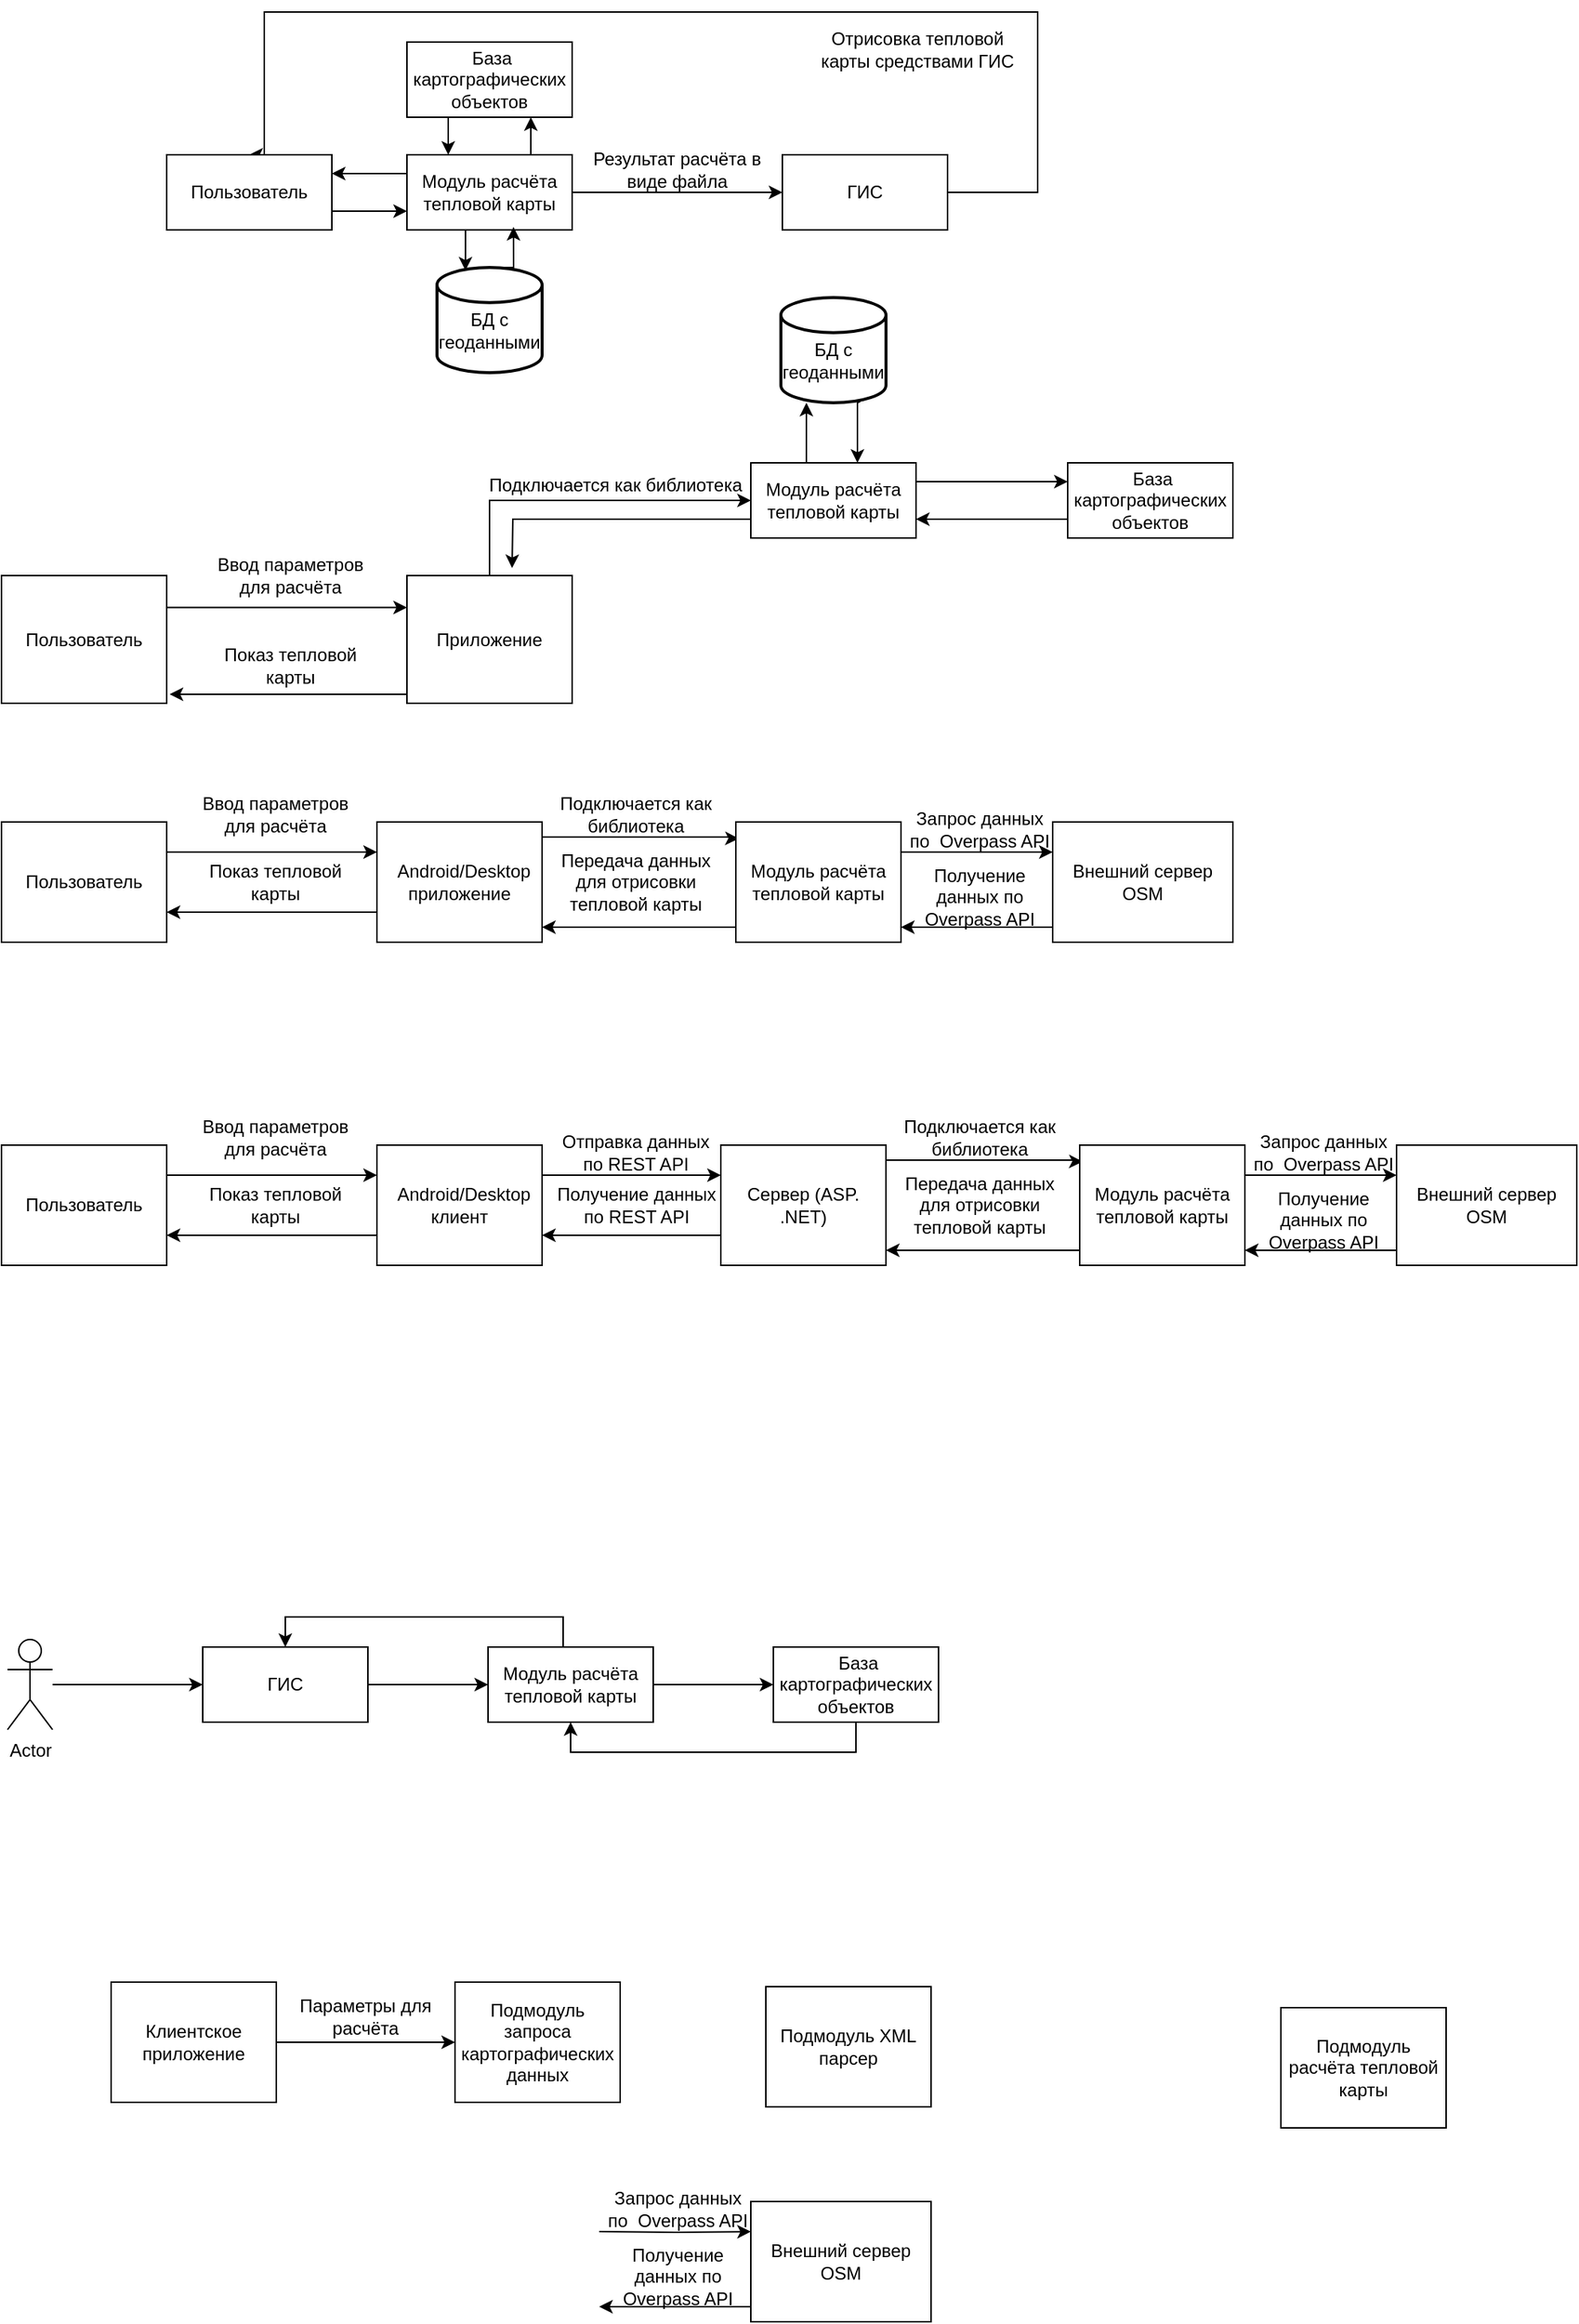 <mxfile version="21.3.7" type="github">
  <diagram name="Страница 1" id="CXx4P1_ULokcToh2MMPy">
    <mxGraphModel dx="1247" dy="692" grid="0" gridSize="10" guides="1" tooltips="1" connect="1" arrows="1" fold="1" page="1" pageScale="1" pageWidth="1654" pageHeight="1169" math="0" shadow="0">
      <root>
        <mxCell id="0" />
        <mxCell id="1" parent="0" />
        <mxCell id="EMoeArkeT9Vb19ML9Za9-1" style="edgeStyle=orthogonalEdgeStyle;rounded=0;orthogonalLoop=1;jettySize=auto;html=1;entryX=0;entryY=0.5;entryDx=0;entryDy=0;" parent="1" source="EMoeArkeT9Vb19ML9Za9-2" target="EMoeArkeT9Vb19ML9Za9-4" edge="1">
          <mxGeometry relative="1" as="geometry" />
        </mxCell>
        <mxCell id="EMoeArkeT9Vb19ML9Za9-2" value="Actor" style="shape=umlActor;verticalLabelPosition=bottom;verticalAlign=top;html=1;" parent="1" vertex="1">
          <mxGeometry x="60" y="1225" width="30" height="60" as="geometry" />
        </mxCell>
        <mxCell id="EMoeArkeT9Vb19ML9Za9-3" style="edgeStyle=orthogonalEdgeStyle;rounded=0;orthogonalLoop=1;jettySize=auto;html=1;exitX=1;exitY=0.5;exitDx=0;exitDy=0;entryX=0;entryY=0.5;entryDx=0;entryDy=0;" parent="1" source="EMoeArkeT9Vb19ML9Za9-4" target="EMoeArkeT9Vb19ML9Za9-7" edge="1">
          <mxGeometry relative="1" as="geometry" />
        </mxCell>
        <mxCell id="EMoeArkeT9Vb19ML9Za9-4" value="ГИС" style="html=1;whiteSpace=wrap;" parent="1" vertex="1">
          <mxGeometry x="190" y="1230" width="110" height="50" as="geometry" />
        </mxCell>
        <mxCell id="EMoeArkeT9Vb19ML9Za9-5" style="edgeStyle=orthogonalEdgeStyle;rounded=0;orthogonalLoop=1;jettySize=auto;html=1;entryX=0;entryY=0.5;entryDx=0;entryDy=0;" parent="1" source="EMoeArkeT9Vb19ML9Za9-7" target="EMoeArkeT9Vb19ML9Za9-9" edge="1">
          <mxGeometry relative="1" as="geometry">
            <Array as="points">
              <mxPoint x="530" y="1255" />
              <mxPoint x="530" y="1255" />
            </Array>
          </mxGeometry>
        </mxCell>
        <mxCell id="EMoeArkeT9Vb19ML9Za9-6" style="edgeStyle=orthogonalEdgeStyle;rounded=0;orthogonalLoop=1;jettySize=auto;html=1;entryX=0.5;entryY=0;entryDx=0;entryDy=0;" parent="1" source="EMoeArkeT9Vb19ML9Za9-7" target="EMoeArkeT9Vb19ML9Za9-4" edge="1">
          <mxGeometry relative="1" as="geometry">
            <Array as="points">
              <mxPoint x="430" y="1210" />
              <mxPoint x="245" y="1210" />
            </Array>
          </mxGeometry>
        </mxCell>
        <mxCell id="EMoeArkeT9Vb19ML9Za9-7" value="Модуль расчёта тепловой карты" style="html=1;whiteSpace=wrap;" parent="1" vertex="1">
          <mxGeometry x="380" y="1230" width="110" height="50" as="geometry" />
        </mxCell>
        <mxCell id="EMoeArkeT9Vb19ML9Za9-8" style="edgeStyle=orthogonalEdgeStyle;rounded=0;orthogonalLoop=1;jettySize=auto;html=1;exitX=0.5;exitY=1;exitDx=0;exitDy=0;entryX=0.5;entryY=1;entryDx=0;entryDy=0;" parent="1" source="EMoeArkeT9Vb19ML9Za9-9" target="EMoeArkeT9Vb19ML9Za9-7" edge="1">
          <mxGeometry relative="1" as="geometry" />
        </mxCell>
        <mxCell id="EMoeArkeT9Vb19ML9Za9-9" value="&amp;nbsp;База картографических объектов" style="html=1;whiteSpace=wrap;" parent="1" vertex="1">
          <mxGeometry x="570" y="1230" width="110" height="50" as="geometry" />
        </mxCell>
        <mxCell id="EMoeArkeT9Vb19ML9Za9-10" value="Подключается как библиотека" style="text;html=1;strokeColor=none;fillColor=none;align=center;verticalAlign=middle;whiteSpace=wrap;rounded=0;" parent="1" vertex="1">
          <mxGeometry x="375" y="442" width="180" height="30" as="geometry" />
        </mxCell>
        <mxCell id="EMoeArkeT9Vb19ML9Za9-13" style="edgeStyle=orthogonalEdgeStyle;rounded=0;orthogonalLoop=1;jettySize=auto;html=1;entryX=0.5;entryY=0;entryDx=0;entryDy=0;" parent="1" source="EMoeArkeT9Vb19ML9Za9-14" target="ETxMw0fx0YGiLK-2AQWM-1" edge="1">
          <mxGeometry relative="1" as="geometry">
            <Array as="points">
              <mxPoint x="746" y="262" />
              <mxPoint x="746" y="142" />
              <mxPoint x="231" y="142" />
            </Array>
          </mxGeometry>
        </mxCell>
        <mxCell id="EMoeArkeT9Vb19ML9Za9-14" value="ГИС" style="html=1;whiteSpace=wrap;" parent="1" vertex="1">
          <mxGeometry x="576" y="237" width="110" height="50" as="geometry" />
        </mxCell>
        <mxCell id="EMoeArkeT9Vb19ML9Za9-15" style="edgeStyle=orthogonalEdgeStyle;rounded=0;orthogonalLoop=1;jettySize=auto;html=1;entryX=0.25;entryY=0;entryDx=0;entryDy=0;exitX=0.25;exitY=1;exitDx=0;exitDy=0;" parent="1" source="EMoeArkeT9Vb19ML9Za9-16" target="EMoeArkeT9Vb19ML9Za9-28" edge="1">
          <mxGeometry relative="1" as="geometry">
            <Array as="points" />
          </mxGeometry>
        </mxCell>
        <mxCell id="EMoeArkeT9Vb19ML9Za9-16" value="&amp;nbsp;База картографических объектов" style="html=1;whiteSpace=wrap;" parent="1" vertex="1">
          <mxGeometry x="326" y="162" width="110" height="50" as="geometry" />
        </mxCell>
        <mxCell id="EMoeArkeT9Vb19ML9Za9-19" style="edgeStyle=orthogonalEdgeStyle;rounded=0;orthogonalLoop=1;jettySize=auto;html=1;entryX=0;entryY=0.5;entryDx=0;entryDy=0;" parent="1" source="EMoeArkeT9Vb19ML9Za9-20" target="EMoeArkeT9Vb19ML9Za9-23" edge="1">
          <mxGeometry relative="1" as="geometry">
            <Array as="points">
              <mxPoint x="381" y="467" />
            </Array>
          </mxGeometry>
        </mxCell>
        <mxCell id="EMoeArkeT9Vb19ML9Za9-20" value="Приложение" style="html=1;whiteSpace=wrap;" parent="1" vertex="1">
          <mxGeometry x="326" y="517" width="110" height="85" as="geometry" />
        </mxCell>
        <mxCell id="EMoeArkeT9Vb19ML9Za9-21" style="edgeStyle=orthogonalEdgeStyle;rounded=0;orthogonalLoop=1;jettySize=auto;html=1;exitX=1;exitY=0.25;exitDx=0;exitDy=0;entryX=0;entryY=0.25;entryDx=0;entryDy=0;" parent="1" source="EMoeArkeT9Vb19ML9Za9-23" target="EMoeArkeT9Vb19ML9Za9-25" edge="1">
          <mxGeometry relative="1" as="geometry" />
        </mxCell>
        <mxCell id="EMoeArkeT9Vb19ML9Za9-22" style="edgeStyle=orthogonalEdgeStyle;rounded=0;orthogonalLoop=1;jettySize=auto;html=1;exitX=0;exitY=0.75;exitDx=0;exitDy=0;" parent="1" source="EMoeArkeT9Vb19ML9Za9-23" edge="1">
          <mxGeometry relative="1" as="geometry">
            <mxPoint x="396" y="512" as="targetPoint" />
          </mxGeometry>
        </mxCell>
        <mxCell id="EMoeArkeT9Vb19ML9Za9-44" style="edgeStyle=orthogonalEdgeStyle;rounded=0;orthogonalLoop=1;jettySize=auto;html=1;exitX=0.5;exitY=0;exitDx=0;exitDy=0;entryX=0.243;entryY=1;entryDx=0;entryDy=0;entryPerimeter=0;" parent="1" source="EMoeArkeT9Vb19ML9Za9-23" target="EMoeArkeT9Vb19ML9Za9-40" edge="1">
          <mxGeometry relative="1" as="geometry">
            <Array as="points">
              <mxPoint x="592" y="442" />
            </Array>
          </mxGeometry>
        </mxCell>
        <mxCell id="EMoeArkeT9Vb19ML9Za9-23" value="Модуль расчёта тепловой карты" style="html=1;whiteSpace=wrap;" parent="1" vertex="1">
          <mxGeometry x="555" y="442" width="110" height="50" as="geometry" />
        </mxCell>
        <mxCell id="EMoeArkeT9Vb19ML9Za9-24" style="edgeStyle=orthogonalEdgeStyle;rounded=0;orthogonalLoop=1;jettySize=auto;html=1;exitX=0;exitY=0.75;exitDx=0;exitDy=0;entryX=1;entryY=0.75;entryDx=0;entryDy=0;" parent="1" source="EMoeArkeT9Vb19ML9Za9-25" target="EMoeArkeT9Vb19ML9Za9-23" edge="1">
          <mxGeometry relative="1" as="geometry" />
        </mxCell>
        <mxCell id="EMoeArkeT9Vb19ML9Za9-25" value="&amp;nbsp;База картографических объектов" style="html=1;whiteSpace=wrap;" parent="1" vertex="1">
          <mxGeometry x="766" y="442" width="110" height="50" as="geometry" />
        </mxCell>
        <mxCell id="EMoeArkeT9Vb19ML9Za9-26" style="edgeStyle=orthogonalEdgeStyle;rounded=0;orthogonalLoop=1;jettySize=auto;html=1;exitX=1;exitY=0.5;exitDx=0;exitDy=0;entryX=0;entryY=0.5;entryDx=0;entryDy=0;" parent="1" source="EMoeArkeT9Vb19ML9Za9-28" target="EMoeArkeT9Vb19ML9Za9-14" edge="1">
          <mxGeometry relative="1" as="geometry" />
        </mxCell>
        <mxCell id="EMoeArkeT9Vb19ML9Za9-27" style="edgeStyle=orthogonalEdgeStyle;rounded=0;orthogonalLoop=1;jettySize=auto;html=1;exitX=0.75;exitY=0;exitDx=0;exitDy=0;entryX=0.75;entryY=1;entryDx=0;entryDy=0;" parent="1" source="EMoeArkeT9Vb19ML9Za9-28" target="EMoeArkeT9Vb19ML9Za9-16" edge="1">
          <mxGeometry relative="1" as="geometry" />
        </mxCell>
        <mxCell id="EMoeArkeT9Vb19ML9Za9-38" style="edgeStyle=orthogonalEdgeStyle;rounded=0;orthogonalLoop=1;jettySize=auto;html=1;exitX=0.25;exitY=1;exitDx=0;exitDy=0;entryX=0.271;entryY=0.029;entryDx=0;entryDy=0;entryPerimeter=0;" parent="1" source="EMoeArkeT9Vb19ML9Za9-28" target="EMoeArkeT9Vb19ML9Za9-35" edge="1">
          <mxGeometry relative="1" as="geometry" />
        </mxCell>
        <mxCell id="ETxMw0fx0YGiLK-2AQWM-3" style="edgeStyle=orthogonalEdgeStyle;rounded=0;orthogonalLoop=1;jettySize=auto;html=1;entryX=1;entryY=0.25;entryDx=0;entryDy=0;exitX=0;exitY=0.25;exitDx=0;exitDy=0;" parent="1" source="EMoeArkeT9Vb19ML9Za9-28" target="ETxMw0fx0YGiLK-2AQWM-1" edge="1">
          <mxGeometry relative="1" as="geometry" />
        </mxCell>
        <mxCell id="EMoeArkeT9Vb19ML9Za9-28" value="Модуль расчёта тепловой карты" style="html=1;whiteSpace=wrap;" parent="1" vertex="1">
          <mxGeometry x="326" y="237" width="110" height="50" as="geometry" />
        </mxCell>
        <mxCell id="EMoeArkeT9Vb19ML9Za9-29" value="Результат расчёта в виде файла" style="text;html=1;strokeColor=none;fillColor=none;align=center;verticalAlign=middle;whiteSpace=wrap;rounded=0;" parent="1" vertex="1">
          <mxGeometry x="446" y="232" width="120" height="30" as="geometry" />
        </mxCell>
        <mxCell id="EMoeArkeT9Vb19ML9Za9-31" value="Отрисовка тепловой карты средствами ГИС" style="text;html=1;strokeColor=none;fillColor=none;align=center;verticalAlign=middle;whiteSpace=wrap;rounded=0;" parent="1" vertex="1">
          <mxGeometry x="596" y="152" width="140" height="30" as="geometry" />
        </mxCell>
        <mxCell id="EMoeArkeT9Vb19ML9Za9-39" style="edgeStyle=orthogonalEdgeStyle;rounded=0;orthogonalLoop=1;jettySize=auto;html=1;exitX=0.5;exitY=0;exitDx=0;exitDy=0;exitPerimeter=0;entryX=0.645;entryY=0.96;entryDx=0;entryDy=0;entryPerimeter=0;" parent="1" source="EMoeArkeT9Vb19ML9Za9-35" target="EMoeArkeT9Vb19ML9Za9-28" edge="1">
          <mxGeometry relative="1" as="geometry" />
        </mxCell>
        <mxCell id="EMoeArkeT9Vb19ML9Za9-35" value="&lt;br&gt;БД с геоданными" style="strokeWidth=2;html=1;shape=mxgraph.flowchart.database;whiteSpace=wrap;" parent="1" vertex="1">
          <mxGeometry x="346" y="312" width="70" height="70" as="geometry" />
        </mxCell>
        <mxCell id="EMoeArkeT9Vb19ML9Za9-42" style="edgeStyle=orthogonalEdgeStyle;rounded=0;orthogonalLoop=1;jettySize=auto;html=1;exitX=0.757;exitY=0.986;exitDx=0;exitDy=0;exitPerimeter=0;" parent="1" source="EMoeArkeT9Vb19ML9Za9-40" edge="1">
          <mxGeometry relative="1" as="geometry">
            <mxPoint x="626" y="442" as="targetPoint" />
            <Array as="points">
              <mxPoint x="626" y="402" />
              <mxPoint x="626" y="442" />
            </Array>
          </mxGeometry>
        </mxCell>
        <mxCell id="EMoeArkeT9Vb19ML9Za9-40" value="&lt;br&gt;БД с геоданными" style="strokeWidth=2;html=1;shape=mxgraph.flowchart.database;whiteSpace=wrap;" parent="1" vertex="1">
          <mxGeometry x="575" y="332" width="70" height="70" as="geometry" />
        </mxCell>
        <mxCell id="ETxMw0fx0YGiLK-2AQWM-2" style="edgeStyle=orthogonalEdgeStyle;rounded=0;orthogonalLoop=1;jettySize=auto;html=1;entryX=0;entryY=0.75;entryDx=0;entryDy=0;" parent="1" source="ETxMw0fx0YGiLK-2AQWM-1" target="EMoeArkeT9Vb19ML9Za9-28" edge="1">
          <mxGeometry relative="1" as="geometry">
            <Array as="points">
              <mxPoint x="306" y="275" />
            </Array>
          </mxGeometry>
        </mxCell>
        <mxCell id="ETxMw0fx0YGiLK-2AQWM-1" value="Пользователь" style="html=1;whiteSpace=wrap;" parent="1" vertex="1">
          <mxGeometry x="166" y="237" width="110" height="50" as="geometry" />
        </mxCell>
        <mxCell id="3_jJkb1iXmk9x0ODjTXM-3" style="edgeStyle=orthogonalEdgeStyle;rounded=0;orthogonalLoop=1;jettySize=auto;html=1;exitX=1;exitY=0.25;exitDx=0;exitDy=0;entryX=0;entryY=0.25;entryDx=0;entryDy=0;" edge="1" parent="1" source="ETxMw0fx0YGiLK-2AQWM-5" target="ETxMw0fx0YGiLK-2AQWM-6">
          <mxGeometry relative="1" as="geometry" />
        </mxCell>
        <mxCell id="ETxMw0fx0YGiLK-2AQWM-5" value="Пользователь" style="html=1;whiteSpace=wrap;" parent="1" vertex="1">
          <mxGeometry x="56" y="681" width="110" height="80" as="geometry" />
        </mxCell>
        <mxCell id="ETxMw0fx0YGiLK-2AQWM-8" style="edgeStyle=orthogonalEdgeStyle;rounded=0;orthogonalLoop=1;jettySize=auto;html=1;exitX=0;exitY=0.75;exitDx=0;exitDy=0;entryX=1;entryY=0.75;entryDx=0;entryDy=0;" parent="1" source="ETxMw0fx0YGiLK-2AQWM-6" edge="1" target="ETxMw0fx0YGiLK-2AQWM-5">
          <mxGeometry relative="1" as="geometry">
            <mxPoint x="176" y="731" as="targetPoint" />
            <Array as="points" />
          </mxGeometry>
        </mxCell>
        <mxCell id="3_jJkb1iXmk9x0ODjTXM-6" style="edgeStyle=orthogonalEdgeStyle;rounded=0;orthogonalLoop=1;jettySize=auto;html=1;exitX=1;exitY=0.25;exitDx=0;exitDy=0;entryX=0.018;entryY=0.138;entryDx=0;entryDy=0;entryPerimeter=0;" edge="1" parent="1" source="ETxMw0fx0YGiLK-2AQWM-6" target="ETxMw0fx0YGiLK-2AQWM-11">
          <mxGeometry relative="1" as="geometry">
            <Array as="points">
              <mxPoint x="416" y="691" />
              <mxPoint x="545" y="691" />
              <mxPoint x="545" y="692" />
            </Array>
          </mxGeometry>
        </mxCell>
        <mxCell id="ETxMw0fx0YGiLK-2AQWM-6" value="&amp;nbsp; Android/Desktop приложение" style="html=1;whiteSpace=wrap;" parent="1" vertex="1">
          <mxGeometry x="306" y="681" width="110" height="80" as="geometry" />
        </mxCell>
        <mxCell id="ETxMw0fx0YGiLK-2AQWM-9" value="Ввод параметров для расчёта" style="text;html=1;strokeColor=none;fillColor=none;align=center;verticalAlign=middle;whiteSpace=wrap;rounded=0;" parent="1" vertex="1">
          <mxGeometry x="186" y="661" width="105" height="30" as="geometry" />
        </mxCell>
        <mxCell id="ETxMw0fx0YGiLK-2AQWM-10" value="Показ тепловой карты" style="text;html=1;strokeColor=none;fillColor=none;align=center;verticalAlign=middle;whiteSpace=wrap;rounded=0;" parent="1" vertex="1">
          <mxGeometry x="186" y="706" width="105" height="30" as="geometry" />
        </mxCell>
        <mxCell id="ETxMw0fx0YGiLK-2AQWM-17" style="edgeStyle=orthogonalEdgeStyle;rounded=0;orthogonalLoop=1;jettySize=auto;html=1;exitX=1;exitY=0.25;exitDx=0;exitDy=0;entryX=0;entryY=0.25;entryDx=0;entryDy=0;" parent="1" source="ETxMw0fx0YGiLK-2AQWM-11" target="ETxMw0fx0YGiLK-2AQWM-16" edge="1">
          <mxGeometry relative="1" as="geometry" />
        </mxCell>
        <mxCell id="3_jJkb1iXmk9x0ODjTXM-4" style="edgeStyle=orthogonalEdgeStyle;rounded=0;orthogonalLoop=1;jettySize=auto;html=1;exitX=0;exitY=1;exitDx=0;exitDy=0;" edge="1" parent="1" source="ETxMw0fx0YGiLK-2AQWM-11">
          <mxGeometry relative="1" as="geometry">
            <mxPoint x="416" y="751" as="targetPoint" />
            <Array as="points">
              <mxPoint x="545" y="751" />
              <mxPoint x="416" y="751" />
            </Array>
          </mxGeometry>
        </mxCell>
        <mxCell id="ETxMw0fx0YGiLK-2AQWM-11" value="Модуль расчёта тепловой карты" style="html=1;whiteSpace=wrap;" parent="1" vertex="1">
          <mxGeometry x="545" y="681" width="110" height="80" as="geometry" />
        </mxCell>
        <mxCell id="ETxMw0fx0YGiLK-2AQWM-13" value="Подключается как библиотека" style="text;html=1;strokeColor=none;fillColor=none;align=center;verticalAlign=middle;whiteSpace=wrap;rounded=0;" parent="1" vertex="1">
          <mxGeometry x="426" y="661" width="105" height="30" as="geometry" />
        </mxCell>
        <mxCell id="ETxMw0fx0YGiLK-2AQWM-15" value="Передача данных для отрисовки тепловой карты" style="text;html=1;strokeColor=none;fillColor=none;align=center;verticalAlign=middle;whiteSpace=wrap;rounded=0;" parent="1" vertex="1">
          <mxGeometry x="426" y="706" width="105" height="30" as="geometry" />
        </mxCell>
        <mxCell id="ETxMw0fx0YGiLK-2AQWM-18" style="edgeStyle=orthogonalEdgeStyle;rounded=0;orthogonalLoop=1;jettySize=auto;html=1;exitX=0;exitY=0.75;exitDx=0;exitDy=0;" parent="1" source="ETxMw0fx0YGiLK-2AQWM-16" edge="1">
          <mxGeometry relative="1" as="geometry">
            <mxPoint x="655" y="751" as="targetPoint" />
            <Array as="points">
              <mxPoint x="756" y="751" />
              <mxPoint x="655" y="751" />
            </Array>
          </mxGeometry>
        </mxCell>
        <mxCell id="ETxMw0fx0YGiLK-2AQWM-16" value="Внешний сервер OSM" style="rounded=0;whiteSpace=wrap;html=1;" parent="1" vertex="1">
          <mxGeometry x="756" y="681" width="120" height="80" as="geometry" />
        </mxCell>
        <mxCell id="ETxMw0fx0YGiLK-2AQWM-19" value="Запрос данных по&amp;nbsp; Overpass API" style="text;html=1;strokeColor=none;fillColor=none;align=center;verticalAlign=middle;whiteSpace=wrap;rounded=0;" parent="1" vertex="1">
          <mxGeometry x="655" y="671" width="105" height="30" as="geometry" />
        </mxCell>
        <mxCell id="ETxMw0fx0YGiLK-2AQWM-21" value="Получение данных по Overpass API" style="text;html=1;strokeColor=none;fillColor=none;align=center;verticalAlign=middle;whiteSpace=wrap;rounded=0;" parent="1" vertex="1">
          <mxGeometry x="655" y="716" width="105" height="30" as="geometry" />
        </mxCell>
        <mxCell id="3_jJkb1iXmk9x0ODjTXM-12" style="edgeStyle=orthogonalEdgeStyle;rounded=0;orthogonalLoop=1;jettySize=auto;html=1;exitX=1;exitY=0.25;exitDx=0;exitDy=0;entryX=0;entryY=0.25;entryDx=0;entryDy=0;" edge="1" parent="1" source="3_jJkb1iXmk9x0ODjTXM-7" target="EMoeArkeT9Vb19ML9Za9-20">
          <mxGeometry relative="1" as="geometry" />
        </mxCell>
        <mxCell id="3_jJkb1iXmk9x0ODjTXM-7" value="Пользователь" style="html=1;whiteSpace=wrap;" vertex="1" parent="1">
          <mxGeometry x="56" y="517" width="110" height="85" as="geometry" />
        </mxCell>
        <mxCell id="3_jJkb1iXmk9x0ODjTXM-9" style="edgeStyle=orthogonalEdgeStyle;rounded=0;orthogonalLoop=1;jettySize=auto;html=1;exitX=0;exitY=0.75;exitDx=0;exitDy=0;entryX=1.018;entryY=0.929;entryDx=0;entryDy=0;entryPerimeter=0;" edge="1" parent="1" source="EMoeArkeT9Vb19ML9Za9-20" target="3_jJkb1iXmk9x0ODjTXM-7">
          <mxGeometry relative="1" as="geometry">
            <mxPoint x="166" y="592" as="targetPoint" />
            <Array as="points">
              <mxPoint x="326" y="596" />
            </Array>
            <mxPoint x="306" y="592" as="sourcePoint" />
          </mxGeometry>
        </mxCell>
        <mxCell id="3_jJkb1iXmk9x0ODjTXM-10" value="Ввод параметров для расчёта" style="text;html=1;strokeColor=none;fillColor=none;align=center;verticalAlign=middle;whiteSpace=wrap;rounded=0;" vertex="1" parent="1">
          <mxGeometry x="196" y="501.5" width="105" height="30" as="geometry" />
        </mxCell>
        <mxCell id="3_jJkb1iXmk9x0ODjTXM-11" value="Показ тепловой карты" style="text;html=1;strokeColor=none;fillColor=none;align=center;verticalAlign=middle;whiteSpace=wrap;rounded=0;" vertex="1" parent="1">
          <mxGeometry x="196" y="562" width="105" height="30" as="geometry" />
        </mxCell>
        <mxCell id="3_jJkb1iXmk9x0ODjTXM-13" style="edgeStyle=orthogonalEdgeStyle;rounded=0;orthogonalLoop=1;jettySize=auto;html=1;exitX=1;exitY=0.25;exitDx=0;exitDy=0;entryX=0;entryY=0.25;entryDx=0;entryDy=0;" edge="1" parent="1" source="3_jJkb1iXmk9x0ODjTXM-14" target="3_jJkb1iXmk9x0ODjTXM-17">
          <mxGeometry relative="1" as="geometry" />
        </mxCell>
        <mxCell id="3_jJkb1iXmk9x0ODjTXM-14" value="Пользователь" style="html=1;whiteSpace=wrap;" vertex="1" parent="1">
          <mxGeometry x="56" y="896" width="110" height="80" as="geometry" />
        </mxCell>
        <mxCell id="3_jJkb1iXmk9x0ODjTXM-15" style="edgeStyle=orthogonalEdgeStyle;rounded=0;orthogonalLoop=1;jettySize=auto;html=1;exitX=0;exitY=0.75;exitDx=0;exitDy=0;entryX=1;entryY=0.75;entryDx=0;entryDy=0;" edge="1" parent="1" source="3_jJkb1iXmk9x0ODjTXM-17" target="3_jJkb1iXmk9x0ODjTXM-14">
          <mxGeometry relative="1" as="geometry">
            <mxPoint x="176" y="946" as="targetPoint" />
            <Array as="points" />
          </mxGeometry>
        </mxCell>
        <mxCell id="3_jJkb1iXmk9x0ODjTXM-16" style="edgeStyle=orthogonalEdgeStyle;rounded=0;orthogonalLoop=1;jettySize=auto;html=1;entryX=0.018;entryY=0.138;entryDx=0;entryDy=0;entryPerimeter=0;" edge="1" parent="1" target="3_jJkb1iXmk9x0ODjTXM-22">
          <mxGeometry relative="1" as="geometry">
            <Array as="points">
              <mxPoint x="645" y="906" />
              <mxPoint x="774" y="906" />
              <mxPoint x="774" y="907" />
            </Array>
            <mxPoint x="645" y="907" as="sourcePoint" />
          </mxGeometry>
        </mxCell>
        <mxCell id="3_jJkb1iXmk9x0ODjTXM-29" style="edgeStyle=orthogonalEdgeStyle;rounded=0;orthogonalLoop=1;jettySize=auto;html=1;exitX=1;exitY=0.25;exitDx=0;exitDy=0;entryX=0;entryY=0.25;entryDx=0;entryDy=0;" edge="1" parent="1" source="3_jJkb1iXmk9x0ODjTXM-17" target="3_jJkb1iXmk9x0ODjTXM-32">
          <mxGeometry relative="1" as="geometry">
            <mxPoint x="526" y="916" as="targetPoint" />
          </mxGeometry>
        </mxCell>
        <mxCell id="3_jJkb1iXmk9x0ODjTXM-17" value="&amp;nbsp; Android/Desktop клиент" style="html=1;whiteSpace=wrap;" vertex="1" parent="1">
          <mxGeometry x="306" y="896" width="110" height="80" as="geometry" />
        </mxCell>
        <mxCell id="3_jJkb1iXmk9x0ODjTXM-18" value="Ввод параметров для расчёта" style="text;html=1;strokeColor=none;fillColor=none;align=center;verticalAlign=middle;whiteSpace=wrap;rounded=0;" vertex="1" parent="1">
          <mxGeometry x="186" y="876" width="105" height="30" as="geometry" />
        </mxCell>
        <mxCell id="3_jJkb1iXmk9x0ODjTXM-19" value="Показ тепловой карты" style="text;html=1;strokeColor=none;fillColor=none;align=center;verticalAlign=middle;whiteSpace=wrap;rounded=0;" vertex="1" parent="1">
          <mxGeometry x="186" y="921" width="105" height="30" as="geometry" />
        </mxCell>
        <mxCell id="3_jJkb1iXmk9x0ODjTXM-20" style="edgeStyle=orthogonalEdgeStyle;rounded=0;orthogonalLoop=1;jettySize=auto;html=1;exitX=1;exitY=0.25;exitDx=0;exitDy=0;entryX=0;entryY=0.25;entryDx=0;entryDy=0;" edge="1" parent="1" source="3_jJkb1iXmk9x0ODjTXM-22" target="3_jJkb1iXmk9x0ODjTXM-26">
          <mxGeometry relative="1" as="geometry" />
        </mxCell>
        <mxCell id="3_jJkb1iXmk9x0ODjTXM-21" style="edgeStyle=orthogonalEdgeStyle;rounded=0;orthogonalLoop=1;jettySize=auto;html=1;exitX=0;exitY=1;exitDx=0;exitDy=0;" edge="1" parent="1" source="3_jJkb1iXmk9x0ODjTXM-22">
          <mxGeometry relative="1" as="geometry">
            <mxPoint x="645" y="966" as="targetPoint" />
            <Array as="points">
              <mxPoint x="774" y="966" />
              <mxPoint x="645" y="966" />
            </Array>
          </mxGeometry>
        </mxCell>
        <mxCell id="3_jJkb1iXmk9x0ODjTXM-22" value="Модуль расчёта тепловой карты" style="html=1;whiteSpace=wrap;" vertex="1" parent="1">
          <mxGeometry x="774" y="896" width="110" height="80" as="geometry" />
        </mxCell>
        <mxCell id="3_jJkb1iXmk9x0ODjTXM-23" value="Подключается как библиотека" style="text;html=1;strokeColor=none;fillColor=none;align=center;verticalAlign=middle;whiteSpace=wrap;rounded=0;" vertex="1" parent="1">
          <mxGeometry x="655" y="876" width="105" height="30" as="geometry" />
        </mxCell>
        <mxCell id="3_jJkb1iXmk9x0ODjTXM-24" value="Передача данных для отрисовки тепловой карты" style="text;html=1;strokeColor=none;fillColor=none;align=center;verticalAlign=middle;whiteSpace=wrap;rounded=0;" vertex="1" parent="1">
          <mxGeometry x="655" y="921" width="105" height="30" as="geometry" />
        </mxCell>
        <mxCell id="3_jJkb1iXmk9x0ODjTXM-25" style="edgeStyle=orthogonalEdgeStyle;rounded=0;orthogonalLoop=1;jettySize=auto;html=1;exitX=0;exitY=0.75;exitDx=0;exitDy=0;" edge="1" parent="1" source="3_jJkb1iXmk9x0ODjTXM-26">
          <mxGeometry relative="1" as="geometry">
            <mxPoint x="884" y="966" as="targetPoint" />
            <Array as="points">
              <mxPoint x="985" y="966" />
              <mxPoint x="884" y="966" />
            </Array>
          </mxGeometry>
        </mxCell>
        <mxCell id="3_jJkb1iXmk9x0ODjTXM-26" value="Внешний сервер OSM" style="rounded=0;whiteSpace=wrap;html=1;" vertex="1" parent="1">
          <mxGeometry x="985" y="896" width="120" height="80" as="geometry" />
        </mxCell>
        <mxCell id="3_jJkb1iXmk9x0ODjTXM-27" value="Запрос данных по&amp;nbsp; Overpass API" style="text;html=1;strokeColor=none;fillColor=none;align=center;verticalAlign=middle;whiteSpace=wrap;rounded=0;" vertex="1" parent="1">
          <mxGeometry x="884" y="886" width="105" height="30" as="geometry" />
        </mxCell>
        <mxCell id="3_jJkb1iXmk9x0ODjTXM-28" value="Получение данных по Overpass API" style="text;html=1;strokeColor=none;fillColor=none;align=center;verticalAlign=middle;whiteSpace=wrap;rounded=0;" vertex="1" parent="1">
          <mxGeometry x="884" y="931" width="105" height="30" as="geometry" />
        </mxCell>
        <mxCell id="3_jJkb1iXmk9x0ODjTXM-30" value="Отправка данных по REST API" style="text;html=1;strokeColor=none;fillColor=none;align=center;verticalAlign=middle;whiteSpace=wrap;rounded=0;" vertex="1" parent="1">
          <mxGeometry x="426" y="886" width="105" height="30" as="geometry" />
        </mxCell>
        <mxCell id="3_jJkb1iXmk9x0ODjTXM-31" value="Получение данных по REST API" style="text;html=1;strokeColor=none;fillColor=none;align=center;verticalAlign=middle;whiteSpace=wrap;rounded=0;" vertex="1" parent="1">
          <mxGeometry x="418.5" y="921" width="120" height="30" as="geometry" />
        </mxCell>
        <mxCell id="3_jJkb1iXmk9x0ODjTXM-33" style="edgeStyle=orthogonalEdgeStyle;rounded=0;orthogonalLoop=1;jettySize=auto;html=1;exitX=0;exitY=0.75;exitDx=0;exitDy=0;entryX=1;entryY=0.75;entryDx=0;entryDy=0;" edge="1" parent="1" source="3_jJkb1iXmk9x0ODjTXM-32" target="3_jJkb1iXmk9x0ODjTXM-17">
          <mxGeometry relative="1" as="geometry" />
        </mxCell>
        <mxCell id="3_jJkb1iXmk9x0ODjTXM-32" value="Сервер (ASP. .NET)" style="html=1;whiteSpace=wrap;" vertex="1" parent="1">
          <mxGeometry x="535" y="896" width="110" height="80" as="geometry" />
        </mxCell>
        <mxCell id="3_jJkb1iXmk9x0ODjTXM-34" value="Подмодуль расчёта тепловой карты" style="html=1;whiteSpace=wrap;" vertex="1" parent="1">
          <mxGeometry x="908" y="1470" width="110" height="80" as="geometry" />
        </mxCell>
        <mxCell id="3_jJkb1iXmk9x0ODjTXM-35" value="Подмодуль запроса картографических данных" style="html=1;whiteSpace=wrap;" vertex="1" parent="1">
          <mxGeometry x="358" y="1453" width="110" height="80" as="geometry" />
        </mxCell>
        <mxCell id="3_jJkb1iXmk9x0ODjTXM-36" value="Подмодуль XML парсер" style="html=1;whiteSpace=wrap;" vertex="1" parent="1">
          <mxGeometry x="565" y="1456" width="110" height="80" as="geometry" />
        </mxCell>
        <mxCell id="3_jJkb1iXmk9x0ODjTXM-41" style="edgeStyle=orthogonalEdgeStyle;rounded=0;orthogonalLoop=1;jettySize=auto;html=1;exitX=1;exitY=0.5;exitDx=0;exitDy=0;entryX=0;entryY=0.5;entryDx=0;entryDy=0;" edge="1" parent="1" source="3_jJkb1iXmk9x0ODjTXM-37" target="3_jJkb1iXmk9x0ODjTXM-35">
          <mxGeometry relative="1" as="geometry" />
        </mxCell>
        <mxCell id="3_jJkb1iXmk9x0ODjTXM-37" value="Клиентское приложение" style="html=1;whiteSpace=wrap;" vertex="1" parent="1">
          <mxGeometry x="129" y="1453" width="110" height="80" as="geometry" />
        </mxCell>
        <mxCell id="3_jJkb1iXmk9x0ODjTXM-42" value="Параметры для расчёта" style="text;html=1;strokeColor=none;fillColor=none;align=center;verticalAlign=middle;whiteSpace=wrap;rounded=0;" vertex="1" parent="1">
          <mxGeometry x="246" y="1461" width="105" height="30" as="geometry" />
        </mxCell>
        <mxCell id="3_jJkb1iXmk9x0ODjTXM-44" style="edgeStyle=orthogonalEdgeStyle;rounded=0;orthogonalLoop=1;jettySize=auto;html=1;exitX=1;exitY=0.25;exitDx=0;exitDy=0;entryX=0;entryY=0.25;entryDx=0;entryDy=0;" edge="1" parent="1" target="3_jJkb1iXmk9x0ODjTXM-46">
          <mxGeometry relative="1" as="geometry">
            <mxPoint x="454.0" y="1619" as="sourcePoint" />
          </mxGeometry>
        </mxCell>
        <mxCell id="3_jJkb1iXmk9x0ODjTXM-45" style="edgeStyle=orthogonalEdgeStyle;rounded=0;orthogonalLoop=1;jettySize=auto;html=1;exitX=0;exitY=0.75;exitDx=0;exitDy=0;" edge="1" parent="1" source="3_jJkb1iXmk9x0ODjTXM-46">
          <mxGeometry relative="1" as="geometry">
            <mxPoint x="454.0" y="1669" as="targetPoint" />
            <Array as="points">
              <mxPoint x="555" y="1669" />
              <mxPoint x="454.0" y="1669" />
            </Array>
          </mxGeometry>
        </mxCell>
        <mxCell id="3_jJkb1iXmk9x0ODjTXM-46" value="Внешний сервер OSM" style="rounded=0;whiteSpace=wrap;html=1;" vertex="1" parent="1">
          <mxGeometry x="555" y="1599" width="120" height="80" as="geometry" />
        </mxCell>
        <mxCell id="3_jJkb1iXmk9x0ODjTXM-47" value="Запрос данных по&amp;nbsp; Overpass API" style="text;html=1;strokeColor=none;fillColor=none;align=center;verticalAlign=middle;whiteSpace=wrap;rounded=0;" vertex="1" parent="1">
          <mxGeometry x="454.0" y="1589" width="105" height="30" as="geometry" />
        </mxCell>
        <mxCell id="3_jJkb1iXmk9x0ODjTXM-48" value="Получение данных по Overpass API" style="text;html=1;strokeColor=none;fillColor=none;align=center;verticalAlign=middle;whiteSpace=wrap;rounded=0;" vertex="1" parent="1">
          <mxGeometry x="454.0" y="1634" width="105" height="30" as="geometry" />
        </mxCell>
      </root>
    </mxGraphModel>
  </diagram>
</mxfile>
